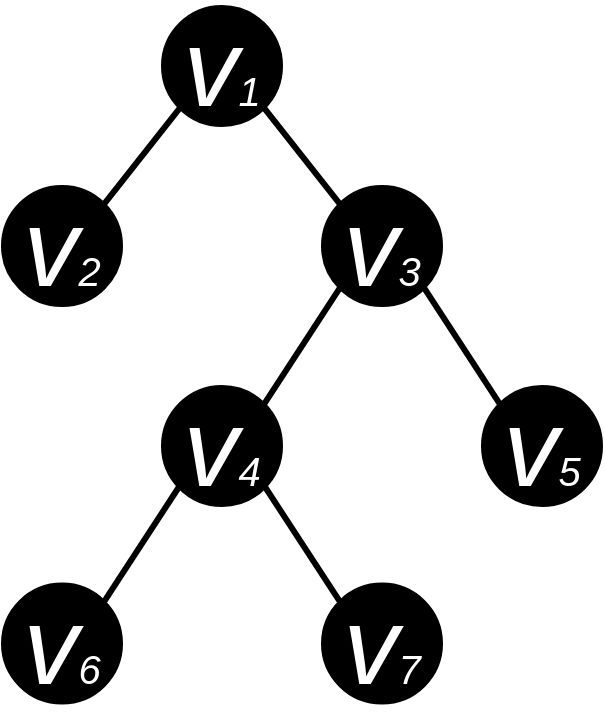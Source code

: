 <mxfile version="20.3.6" type="device"><diagram id="GtsB-jhFXhPnH5yx7eGV" name="Страница 1"><mxGraphModel dx="1422" dy="705" grid="1" gridSize="10" guides="1" tooltips="1" connect="1" arrows="1" fold="1" page="1" pageScale="1" pageWidth="400" pageHeight="500" math="0" shadow="0"><root><mxCell id="0"/><mxCell id="1" parent="0"/><mxCell id="EadP04PwVeOW2zSCT6ii-2" value="&lt;i&gt;&lt;font style=&quot;&quot; color=&quot;#ffffff&quot;&gt;&lt;font style=&quot;font-size: 55px;&quot;&gt;v&lt;/font&gt;&lt;font style=&quot;font-size: 20px;&quot;&gt;1&lt;/font&gt;&lt;/font&gt;&lt;/i&gt;" style="ellipse;whiteSpace=wrap;html=1;aspect=fixed;fillColor=#000000;" parent="1" vertex="1"><mxGeometry x="140" y="70" width="60" height="60" as="geometry"/></mxCell><mxCell id="EadP04PwVeOW2zSCT6ii-3" value="&lt;i&gt;&lt;font style=&quot;&quot; color=&quot;#ffffff&quot;&gt;&lt;font style=&quot;font-size: 55px;&quot;&gt;v&lt;/font&gt;&lt;font style=&quot;font-size: 20px;&quot;&gt;2&lt;/font&gt;&lt;/font&gt;&lt;/i&gt;" style="ellipse;whiteSpace=wrap;html=1;aspect=fixed;fillColor=#000000;" parent="1" vertex="1"><mxGeometry x="60" y="160" width="60" height="60" as="geometry"/></mxCell><mxCell id="EadP04PwVeOW2zSCT6ii-4" value="&lt;i&gt;&lt;font style=&quot;&quot; color=&quot;#ffffff&quot;&gt;&lt;font style=&quot;font-size: 55px;&quot;&gt;v&lt;/font&gt;&lt;font style=&quot;font-size: 20px;&quot;&gt;3&lt;/font&gt;&lt;/font&gt;&lt;/i&gt;" style="ellipse;whiteSpace=wrap;html=1;aspect=fixed;fillColor=#000000;" parent="1" vertex="1"><mxGeometry x="220" y="160" width="60" height="60" as="geometry"/></mxCell><mxCell id="EadP04PwVeOW2zSCT6ii-5" value="&lt;i&gt;&lt;font style=&quot;&quot; color=&quot;#ffffff&quot;&gt;&lt;font style=&quot;font-size: 55px;&quot;&gt;v&lt;/font&gt;&lt;font style=&quot;font-size: 20px;&quot;&gt;4&lt;/font&gt;&lt;/font&gt;&lt;/i&gt;" style="ellipse;whiteSpace=wrap;html=1;aspect=fixed;fillColor=#000000;" parent="1" vertex="1"><mxGeometry x="140" y="260" width="60" height="60" as="geometry"/></mxCell><mxCell id="EadP04PwVeOW2zSCT6ii-6" value="&lt;i&gt;&lt;font style=&quot;&quot; color=&quot;#ffffff&quot;&gt;&lt;font style=&quot;font-size: 55px;&quot;&gt;v&lt;/font&gt;&lt;font style=&quot;font-size: 20px;&quot;&gt;5&lt;/font&gt;&lt;/font&gt;&lt;/i&gt;" style="ellipse;whiteSpace=wrap;html=1;aspect=fixed;fillColor=#000000;" parent="1" vertex="1"><mxGeometry x="300" y="260" width="60" height="60" as="geometry"/></mxCell><mxCell id="EadP04PwVeOW2zSCT6ii-10" value="" style="endArrow=none;html=1;rounded=0;fontSize=20;fontColor=#FFFFFF;entryX=1;entryY=1;entryDx=0;entryDy=0;exitX=0;exitY=0;exitDx=0;exitDy=0;strokeWidth=3;" parent="1" source="EadP04PwVeOW2zSCT6ii-4" target="EadP04PwVeOW2zSCT6ii-2" edge="1"><mxGeometry width="50" height="50" relative="1" as="geometry"><mxPoint x="260" y="270" as="sourcePoint"/><mxPoint x="310" y="220" as="targetPoint"/></mxGeometry></mxCell><mxCell id="EadP04PwVeOW2zSCT6ii-11" value="" style="endArrow=none;html=1;rounded=0;fontSize=20;fontColor=#FFFFFF;exitX=1;exitY=0;exitDx=0;exitDy=0;entryX=0;entryY=1;entryDx=0;entryDy=0;strokeWidth=3;" parent="1" source="EadP04PwVeOW2zSCT6ii-3" target="EadP04PwVeOW2zSCT6ii-2" edge="1"><mxGeometry width="50" height="50" relative="1" as="geometry"><mxPoint x="260" y="270" as="sourcePoint"/><mxPoint x="310" y="220" as="targetPoint"/></mxGeometry></mxCell><mxCell id="EadP04PwVeOW2zSCT6ii-12" value="" style="endArrow=none;html=1;rounded=0;fontSize=20;fontColor=#FFFFFF;entryX=0;entryY=1;entryDx=0;entryDy=0;exitX=1;exitY=0;exitDx=0;exitDy=0;strokeWidth=3;" parent="1" source="EadP04PwVeOW2zSCT6ii-5" target="EadP04PwVeOW2zSCT6ii-4" edge="1"><mxGeometry width="50" height="50" relative="1" as="geometry"><mxPoint x="260" y="270" as="sourcePoint"/><mxPoint x="310" y="220" as="targetPoint"/></mxGeometry></mxCell><mxCell id="EadP04PwVeOW2zSCT6ii-14" value="" style="endArrow=none;html=1;rounded=0;fontSize=20;fontColor=#FFFFFF;entryX=1;entryY=1;entryDx=0;entryDy=0;exitX=0;exitY=0;exitDx=0;exitDy=0;strokeWidth=3;" parent="1" source="EadP04PwVeOW2zSCT6ii-6" target="EadP04PwVeOW2zSCT6ii-4" edge="1"><mxGeometry width="50" height="50" relative="1" as="geometry"><mxPoint x="260" y="270" as="sourcePoint"/><mxPoint x="310" y="220" as="targetPoint"/></mxGeometry></mxCell><mxCell id="DMGk8f0rtXidBWX1q3kP-1" value="&lt;i&gt;&lt;font style=&quot;&quot; color=&quot;#ffffff&quot;&gt;&lt;font style=&quot;font-size: 55px;&quot;&gt;v&lt;/font&gt;&lt;font style=&quot;font-size: 20px;&quot;&gt;6&lt;/font&gt;&lt;/font&gt;&lt;/i&gt;" style="ellipse;whiteSpace=wrap;html=1;aspect=fixed;fillColor=#000000;" parent="1" vertex="1"><mxGeometry x="60" y="358.79" width="60" height="60" as="geometry"/></mxCell><mxCell id="DMGk8f0rtXidBWX1q3kP-2" value="&lt;i&gt;&lt;font style=&quot;&quot; color=&quot;#ffffff&quot;&gt;&lt;font style=&quot;font-size: 55px;&quot;&gt;v&lt;/font&gt;&lt;font style=&quot;font-size: 20px;&quot;&gt;7&lt;/font&gt;&lt;/font&gt;&lt;/i&gt;" style="ellipse;whiteSpace=wrap;html=1;aspect=fixed;fillColor=#000000;" parent="1" vertex="1"><mxGeometry x="220" y="358.79" width="60" height="60" as="geometry"/></mxCell><mxCell id="DMGk8f0rtXidBWX1q3kP-3" value="" style="endArrow=none;html=1;rounded=0;fontSize=20;fontColor=#FFFFFF;entryX=0;entryY=1;entryDx=0;entryDy=0;exitX=1;exitY=0;exitDx=0;exitDy=0;strokeWidth=3;" parent="1" source="DMGk8f0rtXidBWX1q3kP-1" edge="1"><mxGeometry width="50" height="50" relative="1" as="geometry"><mxPoint x="180" y="368.79" as="sourcePoint"/><mxPoint x="148.787" y="310.003" as="targetPoint"/></mxGeometry></mxCell><mxCell id="DMGk8f0rtXidBWX1q3kP-4" value="" style="endArrow=none;html=1;rounded=0;fontSize=20;fontColor=#FFFFFF;entryX=1;entryY=1;entryDx=0;entryDy=0;exitX=0;exitY=0;exitDx=0;exitDy=0;strokeWidth=3;" parent="1" source="DMGk8f0rtXidBWX1q3kP-2" edge="1"><mxGeometry width="50" height="50" relative="1" as="geometry"><mxPoint x="180" y="368.79" as="sourcePoint"/><mxPoint x="191.213" y="310.003" as="targetPoint"/></mxGeometry></mxCell></root></mxGraphModel></diagram></mxfile>